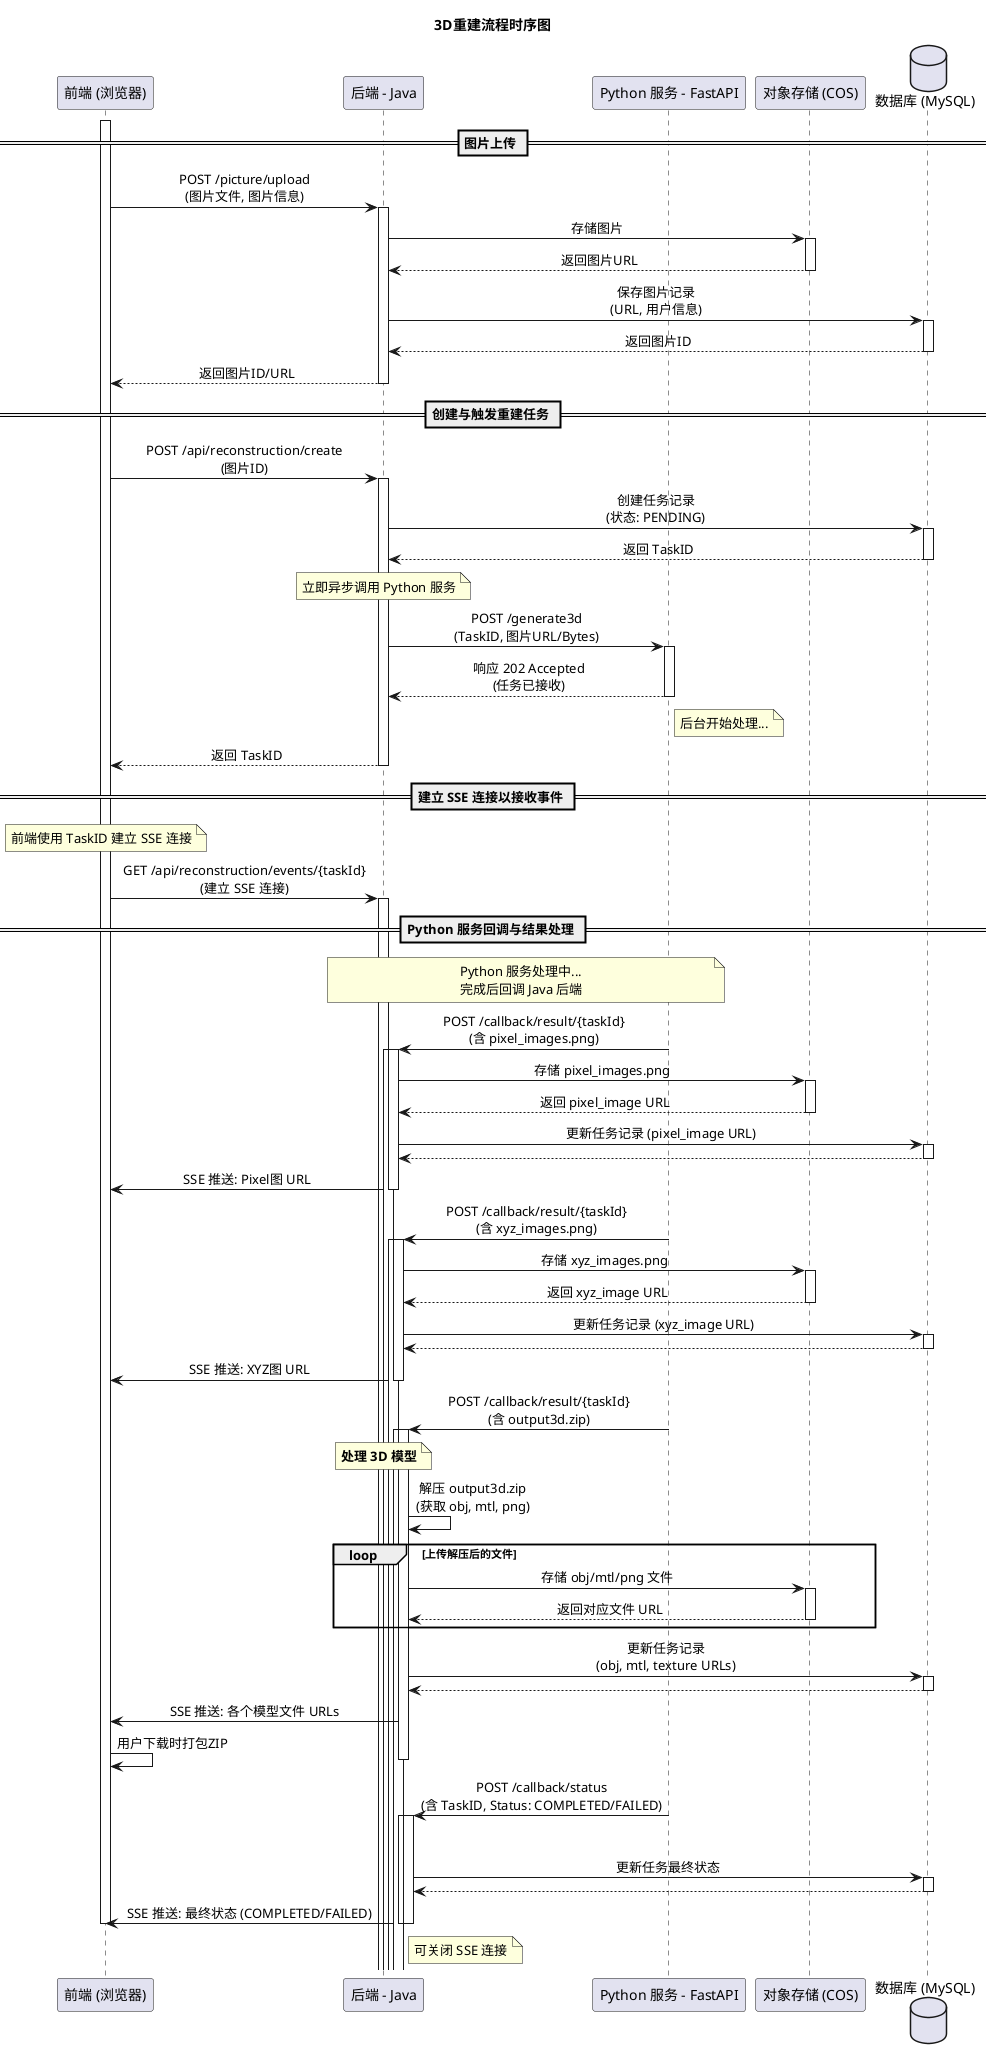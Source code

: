 @startuml
title 3D重建流程时序图

participant "前端 (浏览器)" as Frontend
participant "后端 - Java" as BackendJava
participant "Python 服务 - FastAPI" as PythonService
participant "对象存储 (COS)" as ObjectStorage
database "数据库 (MySQL)" as Database

skinparam sequenceMessageAlign center

activate Frontend

== 图片上传 ==
Frontend -> BackendJava ++ : POST /picture/upload\n(图片文件, 图片信息)
BackendJava -> ObjectStorage ++ : 存储图片
ObjectStorage --> BackendJava -- : 返回图片URL
BackendJava -> Database ++ : 保存图片记录\n(URL, 用户信息)
Database --> BackendJava -- : 返回图片ID
BackendJava --> Frontend -- : 返回图片ID/URL

== 创建与触发重建任务 ==
Frontend -> BackendJava ++ : POST /api/reconstruction/create\n(图片ID)
BackendJava -> Database ++ : 创建任务记录\n(状态: PENDING)
Database --> BackendJava -- : 返回 TaskID

note over BackendJava : 立即异步调用 Python 服务
BackendJava -> PythonService ++ : POST /generate3d\n(TaskID, 图片URL/Bytes)
PythonService --> BackendJava -- : 响应 202 Accepted\n(任务已接收)
note right of PythonService : 后台开始处理...

' 任务已接收，后端返回 TaskID 给前端
BackendJava --> Frontend -- : 返回 TaskID

== 建立 SSE 连接以接收事件 ==
note over Frontend : 前端使用 TaskID 建立 SSE 连接
Frontend -> BackendJava ++ : GET /api/reconstruction/events/{taskId}\n(建立 SSE 连接)
' 后端保持连接，准备推送事件

== Python 服务回调与结果处理 ==
note over PythonService, BackendJava : Python 服务处理中...\n完成后回调 Java 后端

PythonService -> BackendJava ++ : POST /callback/result/{taskId}\n(含 pixel_images.png)
activate BackendJava
BackendJava -> ObjectStorage ++ : 存储 pixel_images.png
ObjectStorage --> BackendJava -- : 返回 pixel_image URL
BackendJava -> Database ++ : 更新任务记录 (pixel_image URL)
Database --> BackendJava --
BackendJava -> Frontend : SSE 推送: Pixel图 URL
deactivate BackendJava

PythonService -> BackendJava ++ : POST /callback/result/{taskId}\n(含 xyz_images.png)
activate BackendJava
BackendJava -> ObjectStorage ++ : 存储 xyz_images.png
ObjectStorage --> BackendJava -- : 返回 xyz_image URL
BackendJava -> Database ++ : 更新任务记录 (xyz_image URL)
Database --> BackendJava --
BackendJava -> Frontend : SSE 推送: XYZ图 URL
deactivate BackendJava

PythonService -> BackendJava ++ : POST /callback/result/{taskId}\n(含 output3d.zip)
activate BackendJava
note over BackendJava : **处理 3D 模型**
BackendJava -> BackendJava : 解压 output3d.zip\n(获取 obj, mtl, png)
loop 上传解压后的文件
    BackendJava -> ObjectStorage ++ : 存储 obj/mtl/png 文件
    ObjectStorage --> BackendJava -- : 返回对应文件 URL
end
BackendJava -> Database ++ : 更新任务记录\n(obj, mtl, texture URLs)
Database --> BackendJava --
BackendJava -> Frontend : SSE 推送: 各个模型文件 URLs
Frontend -> Frontend : 用户下载时打包ZIP
deactivate BackendJava

PythonService -> BackendJava ++ : POST /callback/status\n(含 TaskID, Status: COMPLETED/FAILED)
deactivate PythonService
activate BackendJava
BackendJava -> Database ++ : 更新任务最终状态
Database --> BackendJava --
BackendJava -> Frontend -- : SSE 推送: 最终状态 (COMPLETED/FAILED)
note right of BackendJava : 可关闭 SSE 连接
deactivate BackendJava

deactivate Frontend

@enduml